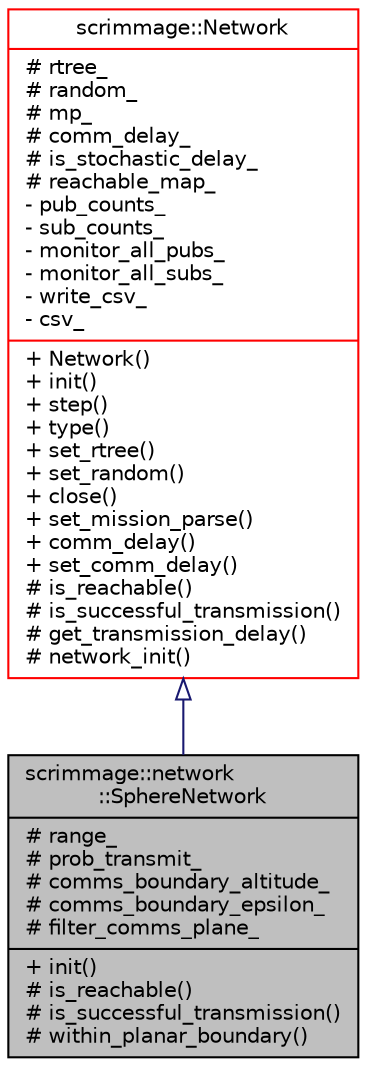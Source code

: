 digraph "scrimmage::network::SphereNetwork"
{
 // LATEX_PDF_SIZE
  edge [fontname="Helvetica",fontsize="10",labelfontname="Helvetica",labelfontsize="10"];
  node [fontname="Helvetica",fontsize="10",shape=record];
  Node1 [label="{scrimmage::network\l::SphereNetwork\n|# range_\l# prob_transmit_\l# comms_boundary_altitude_\l# comms_boundary_epsilon_\l# filter_comms_plane_\l|+ init()\l# is_reachable()\l# is_successful_transmission()\l# within_planar_boundary()\l}",height=0.2,width=0.4,color="black", fillcolor="grey75", style="filled", fontcolor="black",tooltip=" "];
  Node2 -> Node1 [dir="back",color="midnightblue",fontsize="10",style="solid",arrowtail="onormal",fontname="Helvetica"];
  Node2 [label="{scrimmage::Network\n|# rtree_\l# random_\l# mp_\l# comm_delay_\l# is_stochastic_delay_\l# reachable_map_\l- pub_counts_\l- sub_counts_\l- monitor_all_pubs_\l- monitor_all_subs_\l- write_csv_\l- csv_\l|+ Network()\l+ init()\l+ step()\l+ type()\l+ set_rtree()\l+ set_random()\l+ close()\l+ set_mission_parse()\l+ comm_delay()\l+ set_comm_delay()\l# is_reachable()\l# is_successful_transmission()\l# get_transmission_delay()\l# network_init()\l}",height=0.2,width=0.4,color="red", fillcolor="white", style="filled",URL="$classscrimmage_1_1Network.html",tooltip=" "];
}
